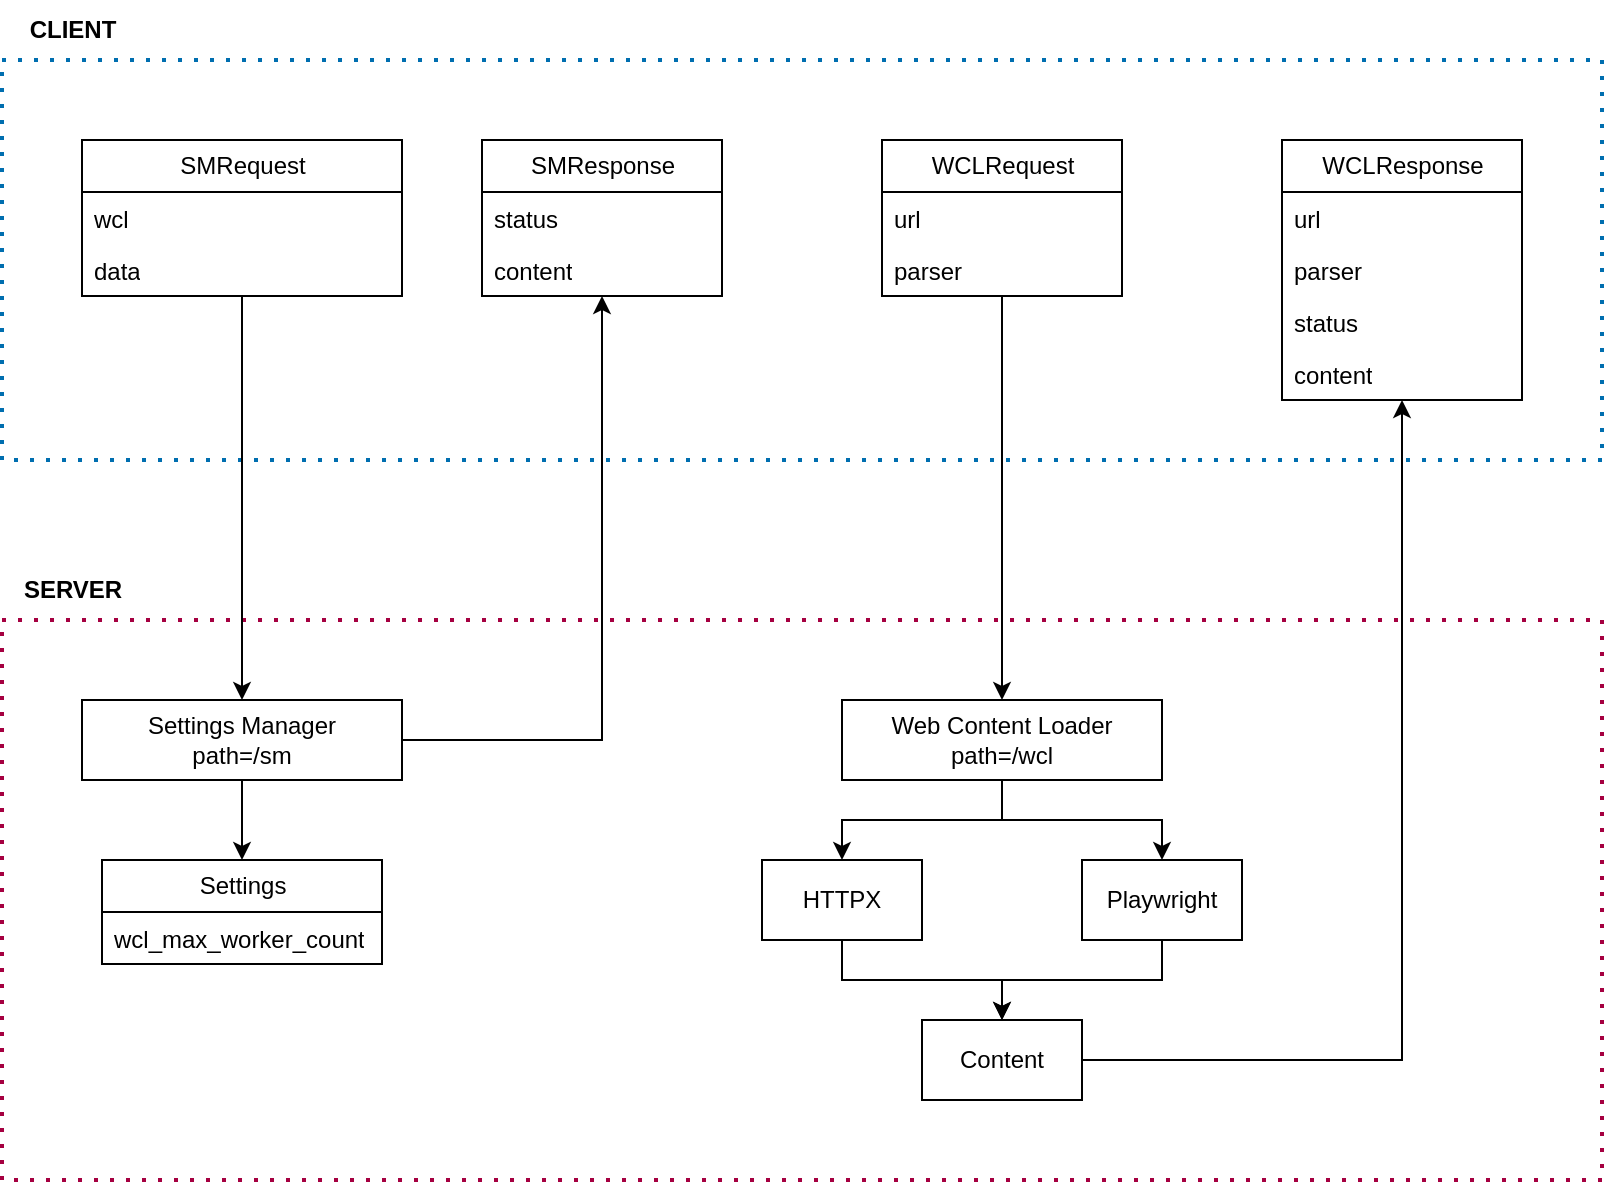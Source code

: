 <mxfile version="27.0.9">
  <diagram name="Page-1" id="-vaWyrcWgSKskyz38Z6i">
    <mxGraphModel dx="924" dy="875" grid="1" gridSize="10" guides="1" tooltips="1" connect="1" arrows="1" fold="1" page="1" pageScale="1" pageWidth="850" pageHeight="1100" math="0" shadow="0">
      <root>
        <mxCell id="0" />
        <mxCell id="1" parent="0" />
        <mxCell id="y6mvy60W-XTIGR-sCI-j-20" style="edgeStyle=orthogonalEdgeStyle;rounded=0;orthogonalLoop=1;jettySize=auto;html=1;" edge="1" parent="1" source="sFEHvg0e0UvxJ46D8FWg-2" target="sFEHvg0e0UvxJ46D8FWg-16">
          <mxGeometry relative="1" as="geometry" />
        </mxCell>
        <mxCell id="y6mvy60W-XTIGR-sCI-j-21" style="edgeStyle=orthogonalEdgeStyle;rounded=0;orthogonalLoop=1;jettySize=auto;html=1;" edge="1" parent="1" source="sFEHvg0e0UvxJ46D8FWg-2" target="sFEHvg0e0UvxJ46D8FWg-20">
          <mxGeometry relative="1" as="geometry" />
        </mxCell>
        <mxCell id="sFEHvg0e0UvxJ46D8FWg-2" value="Web Content Loader&lt;div&gt;path=/wcl&lt;/div&gt;" style="whiteSpace=wrap;html=1;" parent="1" vertex="1">
          <mxGeometry x="460" y="360" width="160" height="40" as="geometry" />
        </mxCell>
        <mxCell id="Z45BJMmUR_lNT0AdAkEs-21" style="edgeStyle=orthogonalEdgeStyle;rounded=0;orthogonalLoop=1;jettySize=auto;html=1;" parent="1" source="sFEHvg0e0UvxJ46D8FWg-4" target="Z45BJMmUR_lNT0AdAkEs-17" edge="1">
          <mxGeometry relative="1" as="geometry" />
        </mxCell>
        <mxCell id="sFEHvg0e0UvxJ46D8FWg-4" value="Content" style="whiteSpace=wrap;html=1;" parent="1" vertex="1">
          <mxGeometry x="500" y="520" width="80" height="40" as="geometry" />
        </mxCell>
        <mxCell id="sFEHvg0e0UvxJ46D8FWg-18" style="edgeStyle=orthogonalEdgeStyle;rounded=0;orthogonalLoop=1;jettySize=auto;html=1;" parent="1" source="sFEHvg0e0UvxJ46D8FWg-16" target="sFEHvg0e0UvxJ46D8FWg-4" edge="1">
          <mxGeometry relative="1" as="geometry" />
        </mxCell>
        <mxCell id="sFEHvg0e0UvxJ46D8FWg-16" value="HTTPX" style="whiteSpace=wrap;html=1;" parent="1" vertex="1">
          <mxGeometry x="420" y="440" width="80" height="40" as="geometry" />
        </mxCell>
        <mxCell id="sFEHvg0e0UvxJ46D8FWg-22" style="edgeStyle=orthogonalEdgeStyle;rounded=0;orthogonalLoop=1;jettySize=auto;html=1;" parent="1" source="sFEHvg0e0UvxJ46D8FWg-20" target="sFEHvg0e0UvxJ46D8FWg-4" edge="1">
          <mxGeometry relative="1" as="geometry" />
        </mxCell>
        <mxCell id="sFEHvg0e0UvxJ46D8FWg-20" value="Playwright" style="whiteSpace=wrap;html=1;" parent="1" vertex="1">
          <mxGeometry x="580" y="440" width="80" height="40" as="geometry" />
        </mxCell>
        <mxCell id="y6mvy60W-XTIGR-sCI-j-2" style="edgeStyle=orthogonalEdgeStyle;rounded=0;orthogonalLoop=1;jettySize=auto;html=1;" edge="1" parent="1" source="Z45BJMmUR_lNT0AdAkEs-1" target="sFEHvg0e0UvxJ46D8FWg-2">
          <mxGeometry relative="1" as="geometry" />
        </mxCell>
        <mxCell id="Z45BJMmUR_lNT0AdAkEs-1" value="WCLRequest" style="swimlane;fontStyle=0;childLayout=stackLayout;horizontal=1;startSize=26;fillColor=none;horizontalStack=0;resizeParent=1;resizeParentMax=0;resizeLast=0;collapsible=1;marginBottom=0;html=1;" parent="1" vertex="1">
          <mxGeometry x="480" y="80" width="120" height="78" as="geometry" />
        </mxCell>
        <mxCell id="Z45BJMmUR_lNT0AdAkEs-2" value="url" style="text;strokeColor=none;fillColor=none;align=left;verticalAlign=top;spacingLeft=4;spacingRight=4;overflow=hidden;rotatable=0;points=[[0,0.5],[1,0.5]];portConstraint=eastwest;whiteSpace=wrap;html=1;" parent="Z45BJMmUR_lNT0AdAkEs-1" vertex="1">
          <mxGeometry y="26" width="120" height="26" as="geometry" />
        </mxCell>
        <mxCell id="Z45BJMmUR_lNT0AdAkEs-3" value="parser" style="text;strokeColor=none;fillColor=none;align=left;verticalAlign=top;spacingLeft=4;spacingRight=4;overflow=hidden;rotatable=0;points=[[0,0.5],[1,0.5]];portConstraint=eastwest;whiteSpace=wrap;html=1;" parent="Z45BJMmUR_lNT0AdAkEs-1" vertex="1">
          <mxGeometry y="52" width="120" height="26" as="geometry" />
        </mxCell>
        <mxCell id="Z45BJMmUR_lNT0AdAkEs-12" value="" style="endArrow=none;dashed=1;html=1;dashPattern=1 3;strokeWidth=2;rounded=0;fillColor=#1ba1e2;strokeColor=#006EAF;" parent="1" edge="1">
          <mxGeometry width="50" height="50" relative="1" as="geometry">
            <mxPoint x="40" y="40" as="sourcePoint" />
            <mxPoint x="40" y="40" as="targetPoint" />
            <Array as="points">
              <mxPoint x="840" y="40" />
              <mxPoint x="840" y="240" />
              <mxPoint x="40" y="240" />
            </Array>
          </mxGeometry>
        </mxCell>
        <mxCell id="Z45BJMmUR_lNT0AdAkEs-13" value="&lt;b&gt;CLIENT&lt;/b&gt;" style="text;html=1;align=center;verticalAlign=middle;resizable=0;points=[];autosize=1;" parent="1" vertex="1">
          <mxGeometry x="40" y="10" width="70" height="30" as="geometry" />
        </mxCell>
        <mxCell id="Z45BJMmUR_lNT0AdAkEs-14" value="" style="endArrow=none;dashed=1;html=1;dashPattern=1 3;strokeWidth=2;rounded=0;fillColor=#d80073;strokeColor=#A50040;" parent="1" edge="1">
          <mxGeometry width="50" height="50" relative="1" as="geometry">
            <mxPoint x="40" y="320" as="sourcePoint" />
            <mxPoint x="40" y="320" as="targetPoint" />
            <Array as="points">
              <mxPoint x="840" y="320" />
              <mxPoint x="840" y="600" />
              <mxPoint x="40" y="600" />
            </Array>
          </mxGeometry>
        </mxCell>
        <mxCell id="Z45BJMmUR_lNT0AdAkEs-15" value="&lt;b&gt;SERVER&lt;/b&gt;" style="text;html=1;align=center;verticalAlign=middle;resizable=0;points=[];autosize=1;" parent="1" vertex="1">
          <mxGeometry x="40" y="290" width="70" height="30" as="geometry" />
        </mxCell>
        <mxCell id="Z45BJMmUR_lNT0AdAkEs-17" value="WCLResponse" style="swimlane;fontStyle=0;childLayout=stackLayout;horizontal=1;startSize=26;fillColor=none;horizontalStack=0;resizeParent=1;resizeParentMax=0;resizeLast=0;collapsible=1;marginBottom=0;html=1;" parent="1" vertex="1">
          <mxGeometry x="680" y="80" width="120" height="130" as="geometry" />
        </mxCell>
        <mxCell id="Z45BJMmUR_lNT0AdAkEs-18" value="url" style="text;strokeColor=none;fillColor=none;align=left;verticalAlign=top;spacingLeft=4;spacingRight=4;overflow=hidden;rotatable=0;points=[[0,0.5],[1,0.5]];portConstraint=eastwest;whiteSpace=wrap;html=1;" parent="Z45BJMmUR_lNT0AdAkEs-17" vertex="1">
          <mxGeometry y="26" width="120" height="26" as="geometry" />
        </mxCell>
        <mxCell id="Z45BJMmUR_lNT0AdAkEs-19" value="parser" style="text;strokeColor=none;fillColor=none;align=left;verticalAlign=top;spacingLeft=4;spacingRight=4;overflow=hidden;rotatable=0;points=[[0,0.5],[1,0.5]];portConstraint=eastwest;whiteSpace=wrap;html=1;" parent="Z45BJMmUR_lNT0AdAkEs-17" vertex="1">
          <mxGeometry y="52" width="120" height="26" as="geometry" />
        </mxCell>
        <mxCell id="Z45BJMmUR_lNT0AdAkEs-42" value="status" style="text;strokeColor=none;fillColor=none;align=left;verticalAlign=top;spacingLeft=4;spacingRight=4;overflow=hidden;rotatable=0;points=[[0,0.5],[1,0.5]];portConstraint=eastwest;whiteSpace=wrap;html=1;" parent="Z45BJMmUR_lNT0AdAkEs-17" vertex="1">
          <mxGeometry y="78" width="120" height="26" as="geometry" />
        </mxCell>
        <mxCell id="Z45BJMmUR_lNT0AdAkEs-20" value="content" style="text;strokeColor=none;fillColor=none;align=left;verticalAlign=top;spacingLeft=4;spacingRight=4;overflow=hidden;rotatable=0;points=[[0,0.5],[1,0.5]];portConstraint=eastwest;whiteSpace=wrap;html=1;" parent="Z45BJMmUR_lNT0AdAkEs-17" vertex="1">
          <mxGeometry y="104" width="120" height="26" as="geometry" />
        </mxCell>
        <mxCell id="y6mvy60W-XTIGR-sCI-j-34" style="edgeStyle=orthogonalEdgeStyle;rounded=0;orthogonalLoop=1;jettySize=auto;html=1;" edge="1" parent="1" source="y6mvy60W-XTIGR-sCI-j-16" target="y6mvy60W-XTIGR-sCI-j-31">
          <mxGeometry relative="1" as="geometry" />
        </mxCell>
        <mxCell id="y6mvy60W-XTIGR-sCI-j-16" value="SMRequest" style="swimlane;fontStyle=0;childLayout=stackLayout;horizontal=1;startSize=26;fillColor=none;horizontalStack=0;resizeParent=1;resizeParentMax=0;resizeLast=0;collapsible=1;marginBottom=0;html=1;" vertex="1" parent="1">
          <mxGeometry x="80" y="80" width="160" height="78" as="geometry" />
        </mxCell>
        <mxCell id="y6mvy60W-XTIGR-sCI-j-19" value="wcl" style="text;strokeColor=none;fillColor=none;align=left;verticalAlign=top;spacingLeft=4;spacingRight=4;overflow=hidden;rotatable=0;points=[[0,0.5],[1,0.5]];portConstraint=eastwest;whiteSpace=wrap;html=1;" vertex="1" parent="y6mvy60W-XTIGR-sCI-j-16">
          <mxGeometry y="26" width="160" height="26" as="geometry" />
        </mxCell>
        <mxCell id="y6mvy60W-XTIGR-sCI-j-18" value="data" style="text;strokeColor=none;fillColor=none;align=left;verticalAlign=top;spacingLeft=4;spacingRight=4;overflow=hidden;rotatable=0;points=[[0,0.5],[1,0.5]];portConstraint=eastwest;whiteSpace=wrap;html=1;" vertex="1" parent="y6mvy60W-XTIGR-sCI-j-16">
          <mxGeometry y="52" width="160" height="26" as="geometry" />
        </mxCell>
        <mxCell id="y6mvy60W-XTIGR-sCI-j-22" value="SMResponse" style="swimlane;fontStyle=0;childLayout=stackLayout;horizontal=1;startSize=26;fillColor=none;horizontalStack=0;resizeParent=1;resizeParentMax=0;resizeLast=0;collapsible=1;marginBottom=0;html=1;" vertex="1" parent="1">
          <mxGeometry x="280" y="80" width="120" height="78" as="geometry" />
        </mxCell>
        <mxCell id="y6mvy60W-XTIGR-sCI-j-24" value="status" style="text;strokeColor=none;fillColor=none;align=left;verticalAlign=top;spacingLeft=4;spacingRight=4;overflow=hidden;rotatable=0;points=[[0,0.5],[1,0.5]];portConstraint=eastwest;whiteSpace=wrap;html=1;" vertex="1" parent="y6mvy60W-XTIGR-sCI-j-22">
          <mxGeometry y="26" width="120" height="26" as="geometry" />
        </mxCell>
        <mxCell id="y6mvy60W-XTIGR-sCI-j-26" value="content" style="text;strokeColor=none;fillColor=none;align=left;verticalAlign=top;spacingLeft=4;spacingRight=4;overflow=hidden;rotatable=0;points=[[0,0.5],[1,0.5]];portConstraint=eastwest;whiteSpace=wrap;html=1;" vertex="1" parent="y6mvy60W-XTIGR-sCI-j-22">
          <mxGeometry y="52" width="120" height="26" as="geometry" />
        </mxCell>
        <mxCell id="y6mvy60W-XTIGR-sCI-j-27" value="Settings" style="swimlane;fontStyle=0;childLayout=stackLayout;horizontal=1;startSize=26;fillColor=none;horizontalStack=0;resizeParent=1;resizeParentMax=0;resizeLast=0;collapsible=1;marginBottom=0;html=1;" vertex="1" parent="1">
          <mxGeometry x="90" y="440" width="140" height="52" as="geometry" />
        </mxCell>
        <mxCell id="y6mvy60W-XTIGR-sCI-j-28" value="wcl_max_worker_count" style="text;strokeColor=none;fillColor=none;align=left;verticalAlign=top;spacingLeft=4;spacingRight=4;overflow=hidden;rotatable=0;points=[[0,0.5],[1,0.5]];portConstraint=eastwest;whiteSpace=wrap;html=1;" vertex="1" parent="y6mvy60W-XTIGR-sCI-j-27">
          <mxGeometry y="26" width="140" height="26" as="geometry" />
        </mxCell>
        <mxCell id="y6mvy60W-XTIGR-sCI-j-32" style="edgeStyle=orthogonalEdgeStyle;rounded=0;orthogonalLoop=1;jettySize=auto;html=1;" edge="1" parent="1" source="y6mvy60W-XTIGR-sCI-j-31" target="y6mvy60W-XTIGR-sCI-j-27">
          <mxGeometry relative="1" as="geometry" />
        </mxCell>
        <mxCell id="y6mvy60W-XTIGR-sCI-j-36" style="edgeStyle=orthogonalEdgeStyle;rounded=0;orthogonalLoop=1;jettySize=auto;html=1;" edge="1" parent="1" source="y6mvy60W-XTIGR-sCI-j-31" target="y6mvy60W-XTIGR-sCI-j-22">
          <mxGeometry relative="1" as="geometry" />
        </mxCell>
        <mxCell id="y6mvy60W-XTIGR-sCI-j-31" value="Settings Manager&lt;div&gt;path=/sm&lt;/div&gt;" style="whiteSpace=wrap;html=1;" vertex="1" parent="1">
          <mxGeometry x="80" y="360" width="160" height="40" as="geometry" />
        </mxCell>
      </root>
    </mxGraphModel>
  </diagram>
</mxfile>
